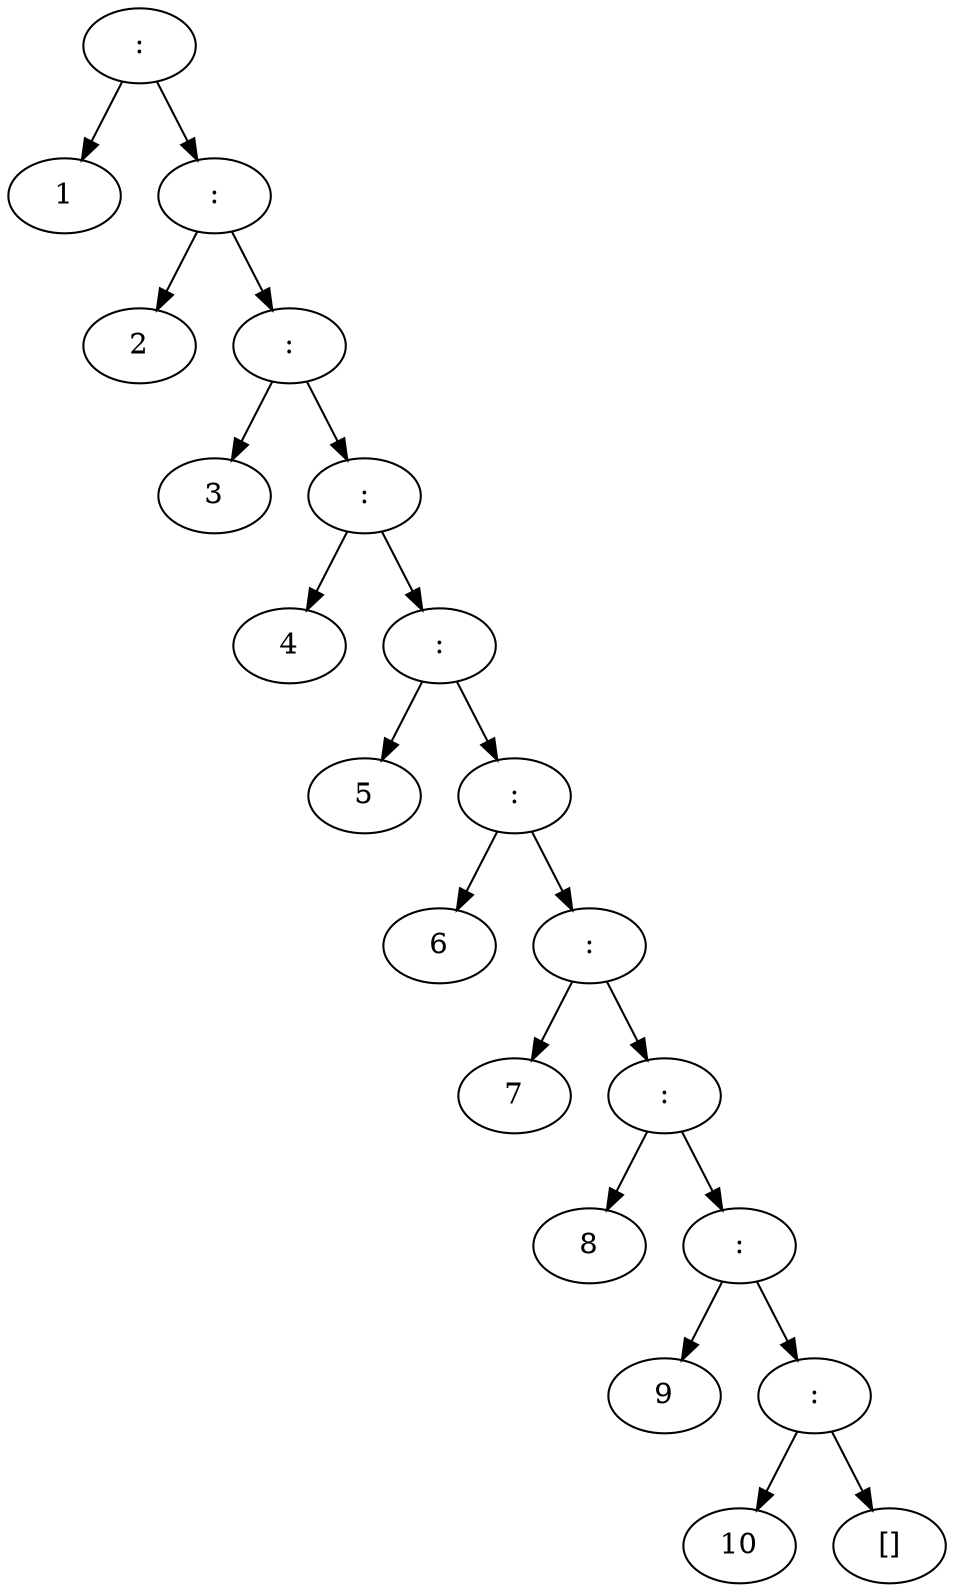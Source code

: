 digraph tree {
"[]" [label=":"];
"[]" -> "[1]";
"[1]" [label="1"];
"[]" -> "[2]";
"[2]" [label=":"];
"[2]" -> "[1,2]";
"[1,2]" [label="2"];
"[2]" -> "[2,2]";
"[2,2]" [label=":"];
"[2,2]" -> "[1,2,2]";
"[1,2,2]" [label="3"];
"[2,2]" -> "[2,2,2]";
"[2,2,2]" [label=":"];
"[2,2,2]" -> "[1,2,2,2]";
"[1,2,2,2]" [label="4"];
"[2,2,2]" -> "[2,2,2,2]";
"[2,2,2,2]" [label=":"];
"[2,2,2,2]" -> "[1,2,2,2,2]";
"[1,2,2,2,2]" [label="5"];
"[2,2,2,2]" -> "[2,2,2,2,2]";
"[2,2,2,2,2]" [label=":"];
"[2,2,2,2,2]" -> "[1,2,2,2,2,2]";
"[1,2,2,2,2,2]" [label="6"];
"[2,2,2,2,2]" -> "[2,2,2,2,2,2]";
"[2,2,2,2,2,2]" [label=":"];
"[2,2,2,2,2,2]" -> "[1,2,2,2,2,2,2]";
"[1,2,2,2,2,2,2]" [label="7"];
"[2,2,2,2,2,2]" -> "[2,2,2,2,2,2,2]";
"[2,2,2,2,2,2,2]" [label=":"];
"[2,2,2,2,2,2,2]" -> "[1,2,2,2,2,2,2,2]";
"[1,2,2,2,2,2,2,2]" [label="8"];
"[2,2,2,2,2,2,2]" -> "[2,2,2,2,2,2,2,2]";
"[2,2,2,2,2,2,2,2]" [label=":"];
"[2,2,2,2,2,2,2,2]" -> "[1,2,2,2,2,2,2,2,2]";
"[1,2,2,2,2,2,2,2,2]" [label="9"];
"[2,2,2,2,2,2,2,2]" -> "[2,2,2,2,2,2,2,2,2]";
"[2,2,2,2,2,2,2,2,2]" [label=":"];
"[2,2,2,2,2,2,2,2,2]" -> "[1,2,2,2,2,2,2,2,2,2]";
"[1,2,2,2,2,2,2,2,2,2]" [label="10"];
"[2,2,2,2,2,2,2,2,2]" -> "[2,2,2,2,2,2,2,2,2,2]";
"[2,2,2,2,2,2,2,2,2,2]" [label="[]"];
}
